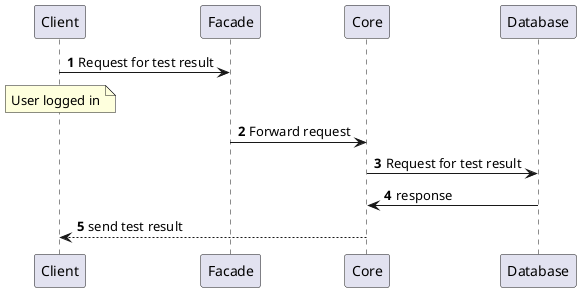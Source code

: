 @startuml
autonumber
  Client -> Facade:  Request for test result
  note over Client: User logged in
  Facade -> Core:  Forward request
  Core -> Database: Request for test result
  Database -> Core: response
  Core --> Client: send test result

@enduml